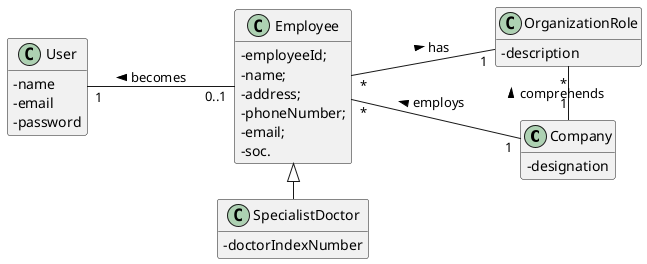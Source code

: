 @startuml
hide methods
left to right direction
skinparam classAttributeIconSize 0


class Company {
  -designation
}

class Employee {
	-employeeId;
	-name;
	-address;
	-phoneNumber;
	-email;
	-soc.
}

class SpecialistDoctor{
    -doctorIndexNumber
}

class User {
    -name
    -email
    -password
}

class OrganizationRole {
    -description
}

Company "1" -- "*" Employee : employs >
Company "1" -left- "*"OrganizationRole : "comprehends >"
SpecialistDoctor -left-|> Employee
Employee"*" -- "1"OrganizationRole : has >
Employee"0..1" -up- "1"User : becomes >



@enduml